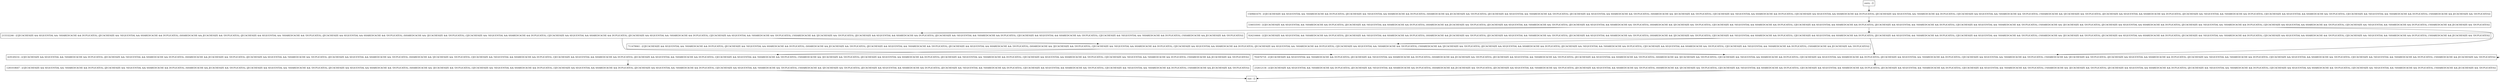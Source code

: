 digraph shutdownDaemons {
node [shape=record];
entry [label="entry - []"];
exit [label="exit - []"];
924216664 [label="924216664 - [(!JECACHESIZE && SEQUENTIAL && !SHAREDCACHE && DUPLICATES), (JECACHESIZE && !SEQUENTIAL && SHAREDCACHE && DUPLICATES), (SHAREDCACHE && JECACHESIZE && !DUPLICATES), (JECACHESIZE && SEQUENTIAL && !SHAREDCACHE && !DUPLICATES), (JECACHESIZE && SEQUENTIAL && SHAREDCACHE && !DUPLICATES), (SHAREDCACHE && !JECACHESIZE && !DUPLICATES), (!JECACHESIZE && !SEQUENTIAL && SHAREDCACHE && DUPLICATES), (!JECACHESIZE && SEQUENTIAL && SHAREDCACHE && DUPLICATES), (JECACHESIZE && SEQUENTIAL && !SHAREDCACHE && DUPLICATES), (!JECACHESIZE && SEQUENTIAL && !SHAREDCACHE && !DUPLICATES), (!SHAREDCACHE && !JECACHESIZE && !DUPLICATES), (JECACHESIZE && SEQUENTIAL && SHAREDCACHE && DUPLICATES), (JECACHESIZE && !SEQUENTIAL && !SHAREDCACHE && DUPLICATES), (!JECACHESIZE && SEQUENTIAL && SHAREDCACHE && !DUPLICATES), (!JECACHESIZE && !SEQUENTIAL && !SHAREDCACHE && DUPLICATES), (!SHAREDCACHE && JECACHESIZE && !DUPLICATES)]"];
711478061 [label="711478061 - [(!JECACHESIZE && SEQUENTIAL && !SHAREDCACHE && DUPLICATES), (JECACHESIZE && !SEQUENTIAL && SHAREDCACHE && DUPLICATES), (SHAREDCACHE && JECACHESIZE && !DUPLICATES), (JECACHESIZE && SEQUENTIAL && !SHAREDCACHE && !DUPLICATES), (JECACHESIZE && SEQUENTIAL && SHAREDCACHE && !DUPLICATES), (SHAREDCACHE && !JECACHESIZE && !DUPLICATES), (!JECACHESIZE && !SEQUENTIAL && SHAREDCACHE && DUPLICATES), (!JECACHESIZE && SEQUENTIAL && SHAREDCACHE && DUPLICATES), (JECACHESIZE && SEQUENTIAL && !SHAREDCACHE && DUPLICATES), (!JECACHESIZE && SEQUENTIAL && !SHAREDCACHE && !DUPLICATES), (!SHAREDCACHE && !JECACHESIZE && !DUPLICATES), (JECACHESIZE && SEQUENTIAL && SHAREDCACHE && DUPLICATES), (JECACHESIZE && !SEQUENTIAL && !SHAREDCACHE && DUPLICATES), (!JECACHESIZE && SEQUENTIAL && SHAREDCACHE && !DUPLICATES), (!JECACHESIZE && !SEQUENTIAL && !SHAREDCACHE && DUPLICATES), (!SHAREDCACHE && JECACHESIZE && !DUPLICATES)]"];
429149216 [label="429149216 - [(!JECACHESIZE && SEQUENTIAL && !SHAREDCACHE && DUPLICATES), (JECACHESIZE && !SEQUENTIAL && SHAREDCACHE && DUPLICATES), (SHAREDCACHE && JECACHESIZE && !DUPLICATES), (JECACHESIZE && SEQUENTIAL && !SHAREDCACHE && !DUPLICATES), (JECACHESIZE && SEQUENTIAL && SHAREDCACHE && !DUPLICATES), (SHAREDCACHE && !JECACHESIZE && !DUPLICATES), (!JECACHESIZE && !SEQUENTIAL && SHAREDCACHE && DUPLICATES), (!JECACHESIZE && SEQUENTIAL && SHAREDCACHE && DUPLICATES), (JECACHESIZE && SEQUENTIAL && !SHAREDCACHE && DUPLICATES), (!JECACHESIZE && SEQUENTIAL && !SHAREDCACHE && !DUPLICATES), (!SHAREDCACHE && !JECACHESIZE && !DUPLICATES), (JECACHESIZE && SEQUENTIAL && SHAREDCACHE && DUPLICATES), (JECACHESIZE && !SEQUENTIAL && !SHAREDCACHE && DUPLICATES), (!JECACHESIZE && SEQUENTIAL && SHAREDCACHE && !DUPLICATES), (!JECACHESIZE && !SEQUENTIAL && !SHAREDCACHE && DUPLICATES), (!SHAREDCACHE && JECACHESIZE && !DUPLICATES)]"];
1569661670 [label="1569661670 - [(!JECACHESIZE && SEQUENTIAL && !SHAREDCACHE && DUPLICATES), (JECACHESIZE && !SEQUENTIAL && SHAREDCACHE && DUPLICATES), (SHAREDCACHE && JECACHESIZE && !DUPLICATES), (JECACHESIZE && SEQUENTIAL && !SHAREDCACHE && !DUPLICATES), (JECACHESIZE && SEQUENTIAL && SHAREDCACHE && !DUPLICATES), (SHAREDCACHE && !JECACHESIZE && !DUPLICATES), (!JECACHESIZE && !SEQUENTIAL && SHAREDCACHE && DUPLICATES), (!JECACHESIZE && SEQUENTIAL && SHAREDCACHE && DUPLICATES), (JECACHESIZE && SEQUENTIAL && !SHAREDCACHE && DUPLICATES), (!JECACHESIZE && SEQUENTIAL && !SHAREDCACHE && !DUPLICATES), (!SHAREDCACHE && !JECACHESIZE && !DUPLICATES), (JECACHESIZE && SEQUENTIAL && SHAREDCACHE && DUPLICATES), (JECACHESIZE && !SEQUENTIAL && !SHAREDCACHE && DUPLICATES), (!JECACHESIZE && SEQUENTIAL && SHAREDCACHE && !DUPLICATES), (!JECACHESIZE && !SEQUENTIAL && !SHAREDCACHE && DUPLICATES), (!SHAREDCACHE && JECACHESIZE && !DUPLICATES)]"];
1281018647 [label="1281018647 - [(!JECACHESIZE && SEQUENTIAL && !SHAREDCACHE && DUPLICATES), (JECACHESIZE && !SEQUENTIAL && SHAREDCACHE && DUPLICATES), (SHAREDCACHE && JECACHESIZE && !DUPLICATES), (JECACHESIZE && SEQUENTIAL && !SHAREDCACHE && !DUPLICATES), (JECACHESIZE && SEQUENTIAL && SHAREDCACHE && !DUPLICATES), (SHAREDCACHE && !JECACHESIZE && !DUPLICATES), (!JECACHESIZE && !SEQUENTIAL && SHAREDCACHE && DUPLICATES), (!JECACHESIZE && SEQUENTIAL && SHAREDCACHE && DUPLICATES), (JECACHESIZE && SEQUENTIAL && !SHAREDCACHE && DUPLICATES), (!JECACHESIZE && SEQUENTIAL && !SHAREDCACHE && !DUPLICATES), (!SHAREDCACHE && !JECACHESIZE && !DUPLICATES), (JECACHESIZE && SEQUENTIAL && SHAREDCACHE && DUPLICATES), (JECACHESIZE && !SEQUENTIAL && !SHAREDCACHE && DUPLICATES), (!JECACHESIZE && SEQUENTIAL && SHAREDCACHE && !DUPLICATES), (!JECACHESIZE && !SEQUENTIAL && !SHAREDCACHE && DUPLICATES), (!SHAREDCACHE && JECACHESIZE && !DUPLICATES)]"];
702676718 [label="702676718 - [(!JECACHESIZE && SEQUENTIAL && !SHAREDCACHE && DUPLICATES), (JECACHESIZE && !SEQUENTIAL && SHAREDCACHE && DUPLICATES), (SHAREDCACHE && JECACHESIZE && !DUPLICATES), (JECACHESIZE && SEQUENTIAL && !SHAREDCACHE && !DUPLICATES), (JECACHESIZE && SEQUENTIAL && SHAREDCACHE && !DUPLICATES), (SHAREDCACHE && !JECACHESIZE && !DUPLICATES), (!JECACHESIZE && !SEQUENTIAL && SHAREDCACHE && DUPLICATES), (!JECACHESIZE && SEQUENTIAL && SHAREDCACHE && DUPLICATES), (JECACHESIZE && SEQUENTIAL && !SHAREDCACHE && DUPLICATES), (!JECACHESIZE && SEQUENTIAL && !SHAREDCACHE && !DUPLICATES), (!SHAREDCACHE && !JECACHESIZE && !DUPLICATES), (JECACHESIZE && SEQUENTIAL && SHAREDCACHE && DUPLICATES), (JECACHESIZE && !SEQUENTIAL && !SHAREDCACHE && DUPLICATES), (!JECACHESIZE && SEQUENTIAL && SHAREDCACHE && !DUPLICATES), (!JECACHESIZE && !SEQUENTIAL && !SHAREDCACHE && DUPLICATES), (!SHAREDCACHE && JECACHESIZE && !DUPLICATES)]"];
232612134 [label="232612134 - [(!JECACHESIZE && SEQUENTIAL && !SHAREDCACHE && DUPLICATES), (JECACHESIZE && !SEQUENTIAL && SHAREDCACHE && DUPLICATES), (SHAREDCACHE && JECACHESIZE && !DUPLICATES), (JECACHESIZE && SEQUENTIAL && !SHAREDCACHE && !DUPLICATES), (JECACHESIZE && SEQUENTIAL && SHAREDCACHE && !DUPLICATES), (SHAREDCACHE && !JECACHESIZE && !DUPLICATES), (!JECACHESIZE && !SEQUENTIAL && SHAREDCACHE && DUPLICATES), (!JECACHESIZE && SEQUENTIAL && SHAREDCACHE && DUPLICATES), (JECACHESIZE && SEQUENTIAL && !SHAREDCACHE && DUPLICATES), (!JECACHESIZE && SEQUENTIAL && !SHAREDCACHE && !DUPLICATES), (!SHAREDCACHE && !JECACHESIZE && !DUPLICATES), (JECACHESIZE && SEQUENTIAL && SHAREDCACHE && DUPLICATES), (JECACHESIZE && !SEQUENTIAL && !SHAREDCACHE && DUPLICATES), (!JECACHESIZE && SEQUENTIAL && SHAREDCACHE && !DUPLICATES), (!JECACHESIZE && !SEQUENTIAL && !SHAREDCACHE && DUPLICATES), (!SHAREDCACHE && JECACHESIZE && !DUPLICATES)]"];
215532246 [label="215532246 - [(!JECACHESIZE && SEQUENTIAL && !SHAREDCACHE && DUPLICATES), (JECACHESIZE && !SEQUENTIAL && SHAREDCACHE && DUPLICATES), (SHAREDCACHE && JECACHESIZE && !DUPLICATES), (JECACHESIZE && SEQUENTIAL && !SHAREDCACHE && !DUPLICATES), (JECACHESIZE && SEQUENTIAL && SHAREDCACHE && !DUPLICATES), (SHAREDCACHE && !JECACHESIZE && !DUPLICATES), (!JECACHESIZE && !SEQUENTIAL && SHAREDCACHE && DUPLICATES), (!JECACHESIZE && SEQUENTIAL && SHAREDCACHE && DUPLICATES), (JECACHESIZE && SEQUENTIAL && !SHAREDCACHE && DUPLICATES), (!JECACHESIZE && SEQUENTIAL && !SHAREDCACHE && !DUPLICATES), (!SHAREDCACHE && !JECACHESIZE && !DUPLICATES), (JECACHESIZE && SEQUENTIAL && SHAREDCACHE && DUPLICATES), (JECACHESIZE && !SEQUENTIAL && !SHAREDCACHE && DUPLICATES), (!JECACHESIZE && SEQUENTIAL && SHAREDCACHE && !DUPLICATES), (!JECACHESIZE && !SEQUENTIAL && !SHAREDCACHE && DUPLICATES), (!SHAREDCACHE && JECACHESIZE && !DUPLICATES)]"];
534033593 [label="534033593 - [(!JECACHESIZE && SEQUENTIAL && !SHAREDCACHE && DUPLICATES), (JECACHESIZE && !SEQUENTIAL && SHAREDCACHE && DUPLICATES), (SHAREDCACHE && JECACHESIZE && !DUPLICATES), (JECACHESIZE && SEQUENTIAL && !SHAREDCACHE && !DUPLICATES), (JECACHESIZE && SEQUENTIAL && SHAREDCACHE && !DUPLICATES), (SHAREDCACHE && !JECACHESIZE && !DUPLICATES), (!JECACHESIZE && !SEQUENTIAL && SHAREDCACHE && DUPLICATES), (!JECACHESIZE && SEQUENTIAL && SHAREDCACHE && DUPLICATES), (JECACHESIZE && SEQUENTIAL && !SHAREDCACHE && DUPLICATES), (!JECACHESIZE && SEQUENTIAL && !SHAREDCACHE && !DUPLICATES), (!SHAREDCACHE && !JECACHESIZE && !DUPLICATES), (JECACHESIZE && SEQUENTIAL && SHAREDCACHE && DUPLICATES), (JECACHESIZE && !SEQUENTIAL && !SHAREDCACHE && DUPLICATES), (!JECACHESIZE && SEQUENTIAL && SHAREDCACHE && !DUPLICATES), (!JECACHESIZE && !SEQUENTIAL && !SHAREDCACHE && DUPLICATES), (!SHAREDCACHE && JECACHESIZE && !DUPLICATES)]"];
entry;
exit;
entry -> 1569661670;
924216664 -> 711478061;
924216664 -> 702676718;
711478061 -> 429149216;
711478061 -> 702676718;
429149216 -> 1281018647;
1569661670 -> 534033593;
1281018647 -> exit;
702676718 -> 702676718;
702676718 -> 232612134;
232612134 -> exit;
215532246 -> 711478061;
215532246 -> 702676718;
534033593 -> 924216664;
534033593 -> 702676718;
534033593 -> 215532246;
}
